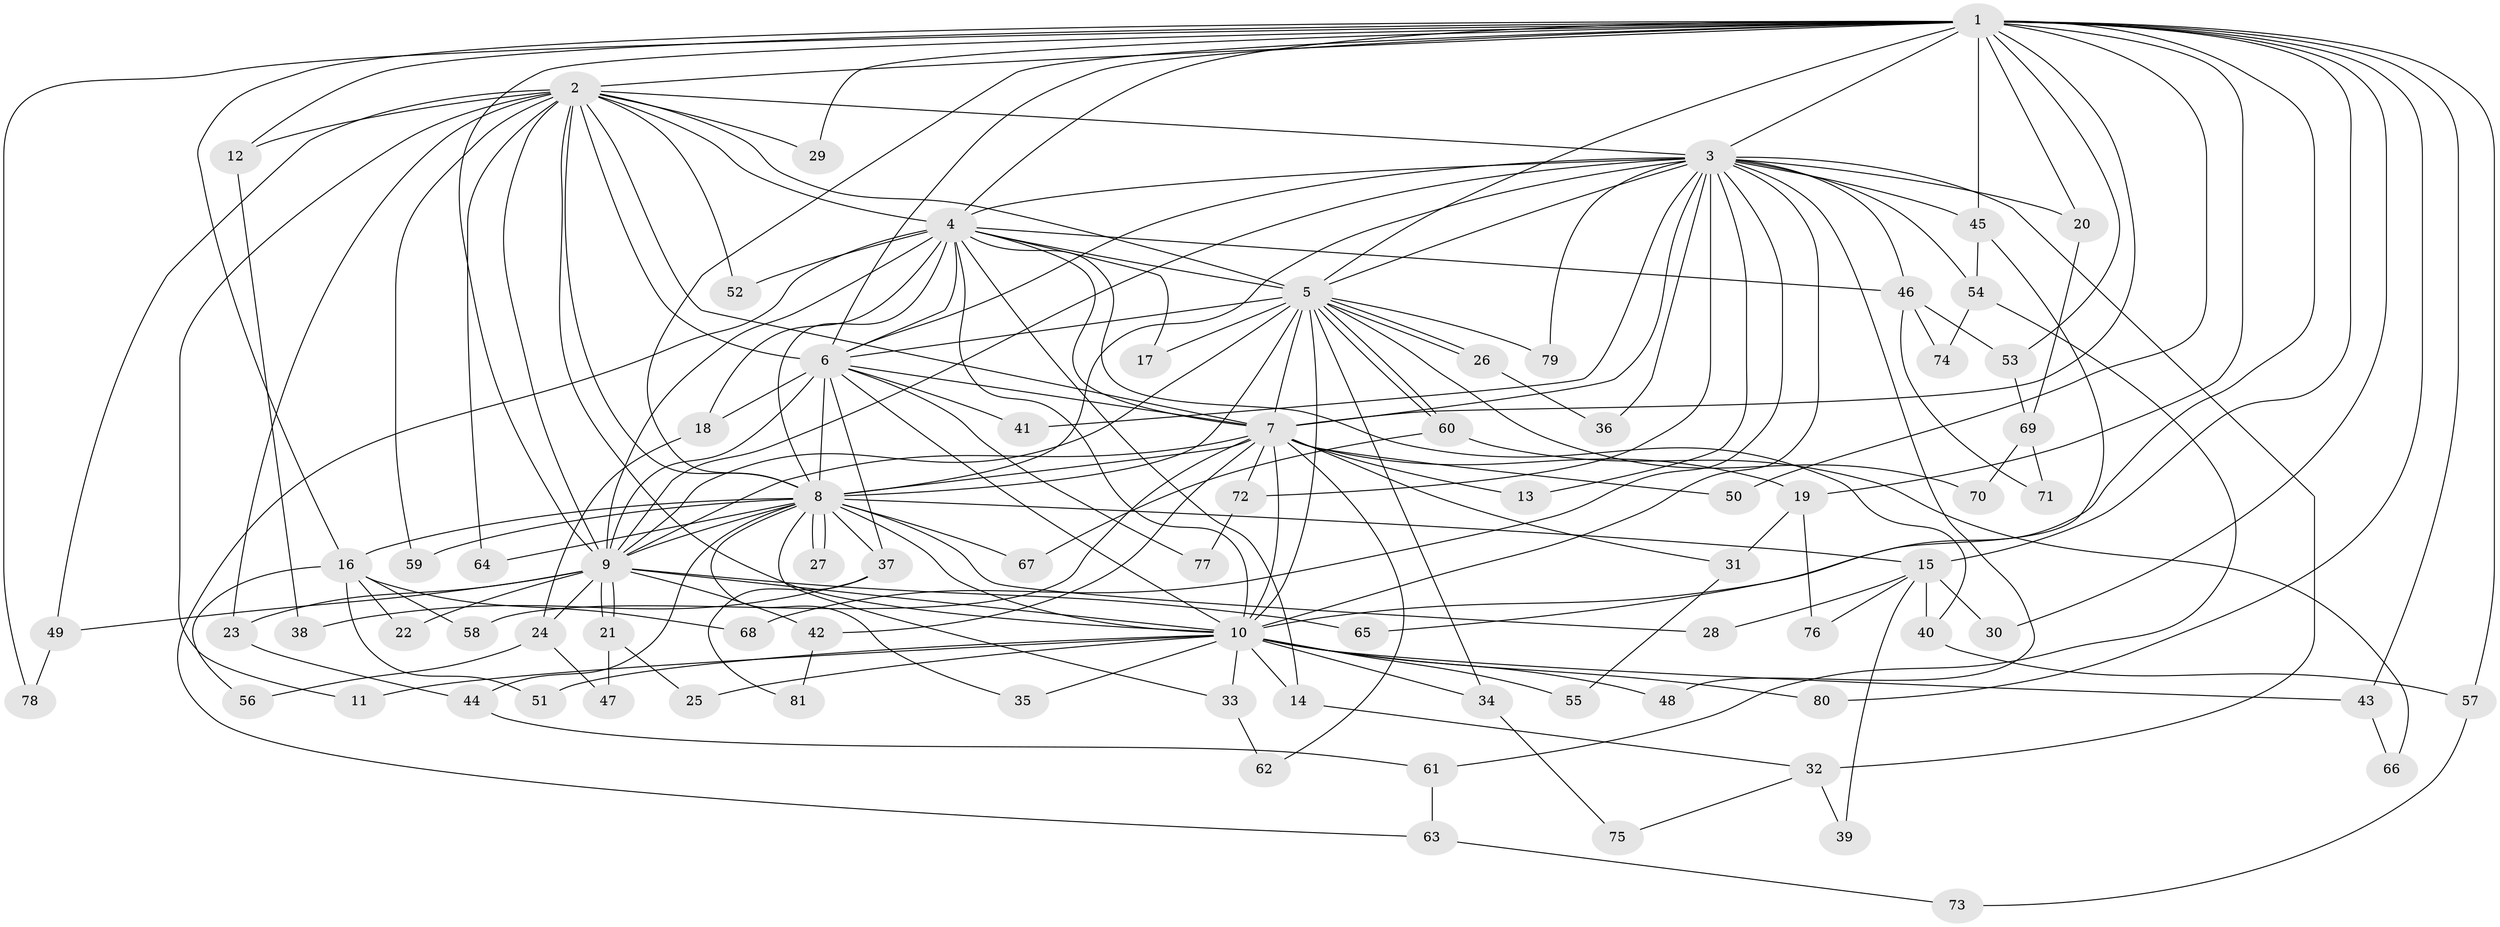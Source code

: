 // coarse degree distribution, {11: 0.038461538461538464, 10: 0.07692307692307693, 16: 0.038461538461538464, 15: 0.038461538461538464, 9: 0.11538461538461539, 6: 0.15384615384615385, 5: 0.07692307692307693, 4: 0.19230769230769232, 2: 0.15384615384615385, 3: 0.11538461538461539}
// Generated by graph-tools (version 1.1) at 2025/49/03/04/25 22:49:49]
// undirected, 81 vertices, 187 edges
graph export_dot {
  node [color=gray90,style=filled];
  1;
  2;
  3;
  4;
  5;
  6;
  7;
  8;
  9;
  10;
  11;
  12;
  13;
  14;
  15;
  16;
  17;
  18;
  19;
  20;
  21;
  22;
  23;
  24;
  25;
  26;
  27;
  28;
  29;
  30;
  31;
  32;
  33;
  34;
  35;
  36;
  37;
  38;
  39;
  40;
  41;
  42;
  43;
  44;
  45;
  46;
  47;
  48;
  49;
  50;
  51;
  52;
  53;
  54;
  55;
  56;
  57;
  58;
  59;
  60;
  61;
  62;
  63;
  64;
  65;
  66;
  67;
  68;
  69;
  70;
  71;
  72;
  73;
  74;
  75;
  76;
  77;
  78;
  79;
  80;
  81;
  1 -- 2;
  1 -- 3;
  1 -- 4;
  1 -- 5;
  1 -- 6;
  1 -- 7;
  1 -- 8;
  1 -- 9;
  1 -- 10;
  1 -- 12;
  1 -- 15;
  1 -- 16;
  1 -- 19;
  1 -- 20;
  1 -- 29;
  1 -- 30;
  1 -- 43;
  1 -- 45;
  1 -- 50;
  1 -- 53;
  1 -- 57;
  1 -- 78;
  1 -- 80;
  2 -- 3;
  2 -- 4;
  2 -- 5;
  2 -- 6;
  2 -- 7;
  2 -- 8;
  2 -- 9;
  2 -- 10;
  2 -- 11;
  2 -- 12;
  2 -- 23;
  2 -- 29;
  2 -- 49;
  2 -- 52;
  2 -- 59;
  2 -- 64;
  3 -- 4;
  3 -- 5;
  3 -- 6;
  3 -- 7;
  3 -- 8;
  3 -- 9;
  3 -- 10;
  3 -- 13;
  3 -- 20;
  3 -- 32;
  3 -- 36;
  3 -- 41;
  3 -- 45;
  3 -- 46;
  3 -- 48;
  3 -- 54;
  3 -- 68;
  3 -- 72;
  3 -- 79;
  4 -- 5;
  4 -- 6;
  4 -- 7;
  4 -- 8;
  4 -- 9;
  4 -- 10;
  4 -- 14;
  4 -- 17;
  4 -- 18;
  4 -- 40;
  4 -- 46;
  4 -- 52;
  4 -- 63;
  5 -- 6;
  5 -- 7;
  5 -- 8;
  5 -- 9;
  5 -- 10;
  5 -- 17;
  5 -- 26;
  5 -- 26;
  5 -- 34;
  5 -- 60;
  5 -- 60;
  5 -- 70;
  5 -- 79;
  6 -- 7;
  6 -- 8;
  6 -- 9;
  6 -- 10;
  6 -- 18;
  6 -- 37;
  6 -- 41;
  6 -- 77;
  7 -- 8;
  7 -- 9;
  7 -- 10;
  7 -- 13;
  7 -- 19;
  7 -- 31;
  7 -- 42;
  7 -- 50;
  7 -- 58;
  7 -- 62;
  7 -- 72;
  8 -- 9;
  8 -- 10;
  8 -- 15;
  8 -- 16;
  8 -- 27;
  8 -- 27;
  8 -- 28;
  8 -- 33;
  8 -- 35;
  8 -- 37;
  8 -- 44;
  8 -- 59;
  8 -- 64;
  8 -- 67;
  9 -- 10;
  9 -- 21;
  9 -- 21;
  9 -- 22;
  9 -- 23;
  9 -- 24;
  9 -- 42;
  9 -- 49;
  9 -- 65;
  10 -- 11;
  10 -- 14;
  10 -- 25;
  10 -- 33;
  10 -- 34;
  10 -- 35;
  10 -- 43;
  10 -- 48;
  10 -- 51;
  10 -- 55;
  10 -- 80;
  12 -- 38;
  14 -- 32;
  15 -- 28;
  15 -- 30;
  15 -- 39;
  15 -- 40;
  15 -- 76;
  16 -- 22;
  16 -- 51;
  16 -- 56;
  16 -- 58;
  16 -- 68;
  18 -- 24;
  19 -- 31;
  19 -- 76;
  20 -- 69;
  21 -- 25;
  21 -- 47;
  23 -- 44;
  24 -- 47;
  24 -- 56;
  26 -- 36;
  31 -- 55;
  32 -- 39;
  32 -- 75;
  33 -- 62;
  34 -- 75;
  37 -- 38;
  37 -- 81;
  40 -- 57;
  42 -- 81;
  43 -- 66;
  44 -- 61;
  45 -- 54;
  45 -- 65;
  46 -- 53;
  46 -- 71;
  46 -- 74;
  49 -- 78;
  53 -- 69;
  54 -- 61;
  54 -- 74;
  57 -- 73;
  60 -- 66;
  60 -- 67;
  61 -- 63;
  63 -- 73;
  69 -- 70;
  69 -- 71;
  72 -- 77;
}
